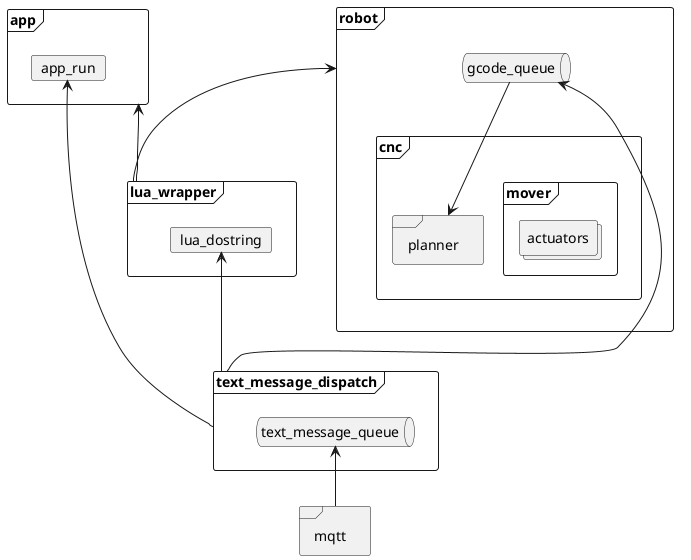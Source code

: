 @startuml

frame app{
    card app_run
}

frame robot{
    queue gcode_queue
    frame cnc{
        frame planner{
        }
        gcode_queue --> planner
        
        frame mover{
            collections actuators
        }
    }
}

frame text_message_dispatch{
queue text_message_queue

}

frame lua_wrapper{
card lua_dostring
}
app <-- lua_wrapper
robot <-- lua_wrapper
app_run <--- text_message_dispatch 

gcode_queue <--- text_message_dispatch
lua_dostring <-- text_message_dispatch

frame mqtt{
}
text_message_queue <-- mqtt

@enduml